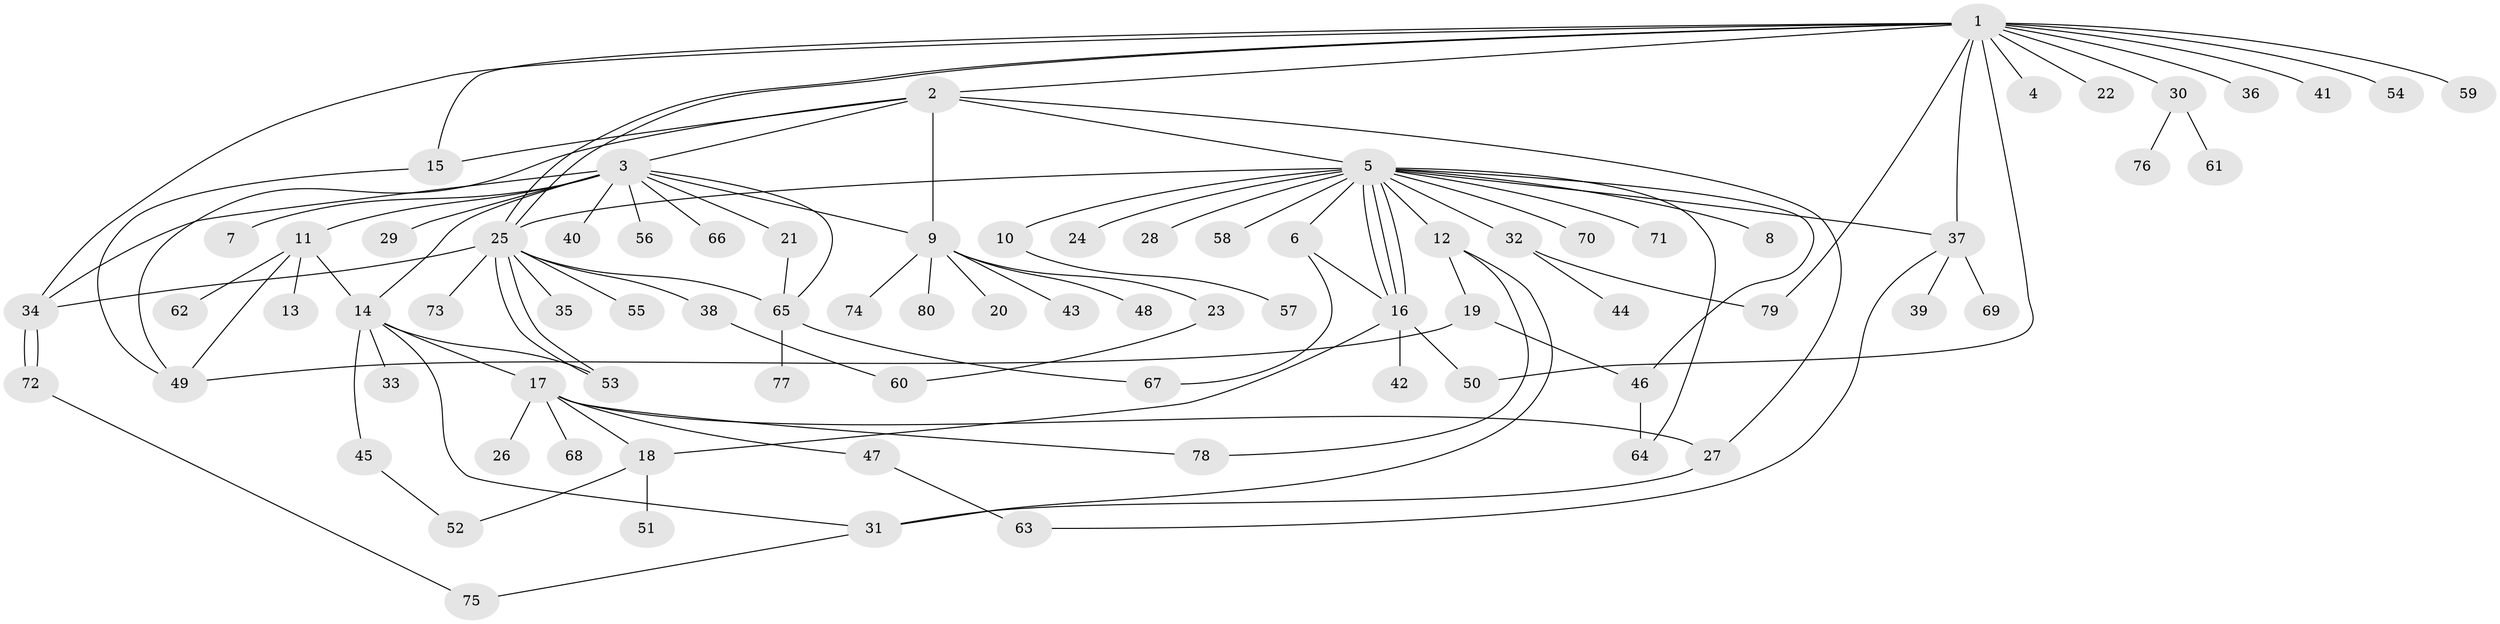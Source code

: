 // Generated by graph-tools (version 1.1) at 2025/35/03/09/25 02:35:23]
// undirected, 80 vertices, 112 edges
graph export_dot {
graph [start="1"]
  node [color=gray90,style=filled];
  1;
  2;
  3;
  4;
  5;
  6;
  7;
  8;
  9;
  10;
  11;
  12;
  13;
  14;
  15;
  16;
  17;
  18;
  19;
  20;
  21;
  22;
  23;
  24;
  25;
  26;
  27;
  28;
  29;
  30;
  31;
  32;
  33;
  34;
  35;
  36;
  37;
  38;
  39;
  40;
  41;
  42;
  43;
  44;
  45;
  46;
  47;
  48;
  49;
  50;
  51;
  52;
  53;
  54;
  55;
  56;
  57;
  58;
  59;
  60;
  61;
  62;
  63;
  64;
  65;
  66;
  67;
  68;
  69;
  70;
  71;
  72;
  73;
  74;
  75;
  76;
  77;
  78;
  79;
  80;
  1 -- 2;
  1 -- 4;
  1 -- 15;
  1 -- 22;
  1 -- 25;
  1 -- 25;
  1 -- 30;
  1 -- 34;
  1 -- 36;
  1 -- 37;
  1 -- 41;
  1 -- 50;
  1 -- 54;
  1 -- 59;
  1 -- 79;
  2 -- 3;
  2 -- 5;
  2 -- 9;
  2 -- 15;
  2 -- 27;
  2 -- 49;
  3 -- 7;
  3 -- 9;
  3 -- 11;
  3 -- 14;
  3 -- 21;
  3 -- 29;
  3 -- 34;
  3 -- 40;
  3 -- 56;
  3 -- 65;
  3 -- 66;
  5 -- 6;
  5 -- 8;
  5 -- 10;
  5 -- 12;
  5 -- 16;
  5 -- 16;
  5 -- 16;
  5 -- 24;
  5 -- 25;
  5 -- 28;
  5 -- 32;
  5 -- 37;
  5 -- 46;
  5 -- 58;
  5 -- 64;
  5 -- 70;
  5 -- 71;
  6 -- 16;
  6 -- 67;
  9 -- 20;
  9 -- 23;
  9 -- 43;
  9 -- 48;
  9 -- 74;
  9 -- 80;
  10 -- 57;
  11 -- 13;
  11 -- 14;
  11 -- 49;
  11 -- 62;
  12 -- 19;
  12 -- 31;
  12 -- 78;
  14 -- 17;
  14 -- 31;
  14 -- 33;
  14 -- 45;
  14 -- 53;
  15 -- 49;
  16 -- 18;
  16 -- 42;
  16 -- 50;
  17 -- 18;
  17 -- 26;
  17 -- 27;
  17 -- 47;
  17 -- 68;
  17 -- 78;
  18 -- 51;
  18 -- 52;
  19 -- 46;
  19 -- 49;
  21 -- 65;
  23 -- 60;
  25 -- 34;
  25 -- 35;
  25 -- 38;
  25 -- 53;
  25 -- 53;
  25 -- 55;
  25 -- 65;
  25 -- 73;
  27 -- 31;
  30 -- 61;
  30 -- 76;
  31 -- 75;
  32 -- 44;
  32 -- 79;
  34 -- 72;
  34 -- 72;
  37 -- 39;
  37 -- 63;
  37 -- 69;
  38 -- 60;
  45 -- 52;
  46 -- 64;
  47 -- 63;
  65 -- 67;
  65 -- 77;
  72 -- 75;
}
